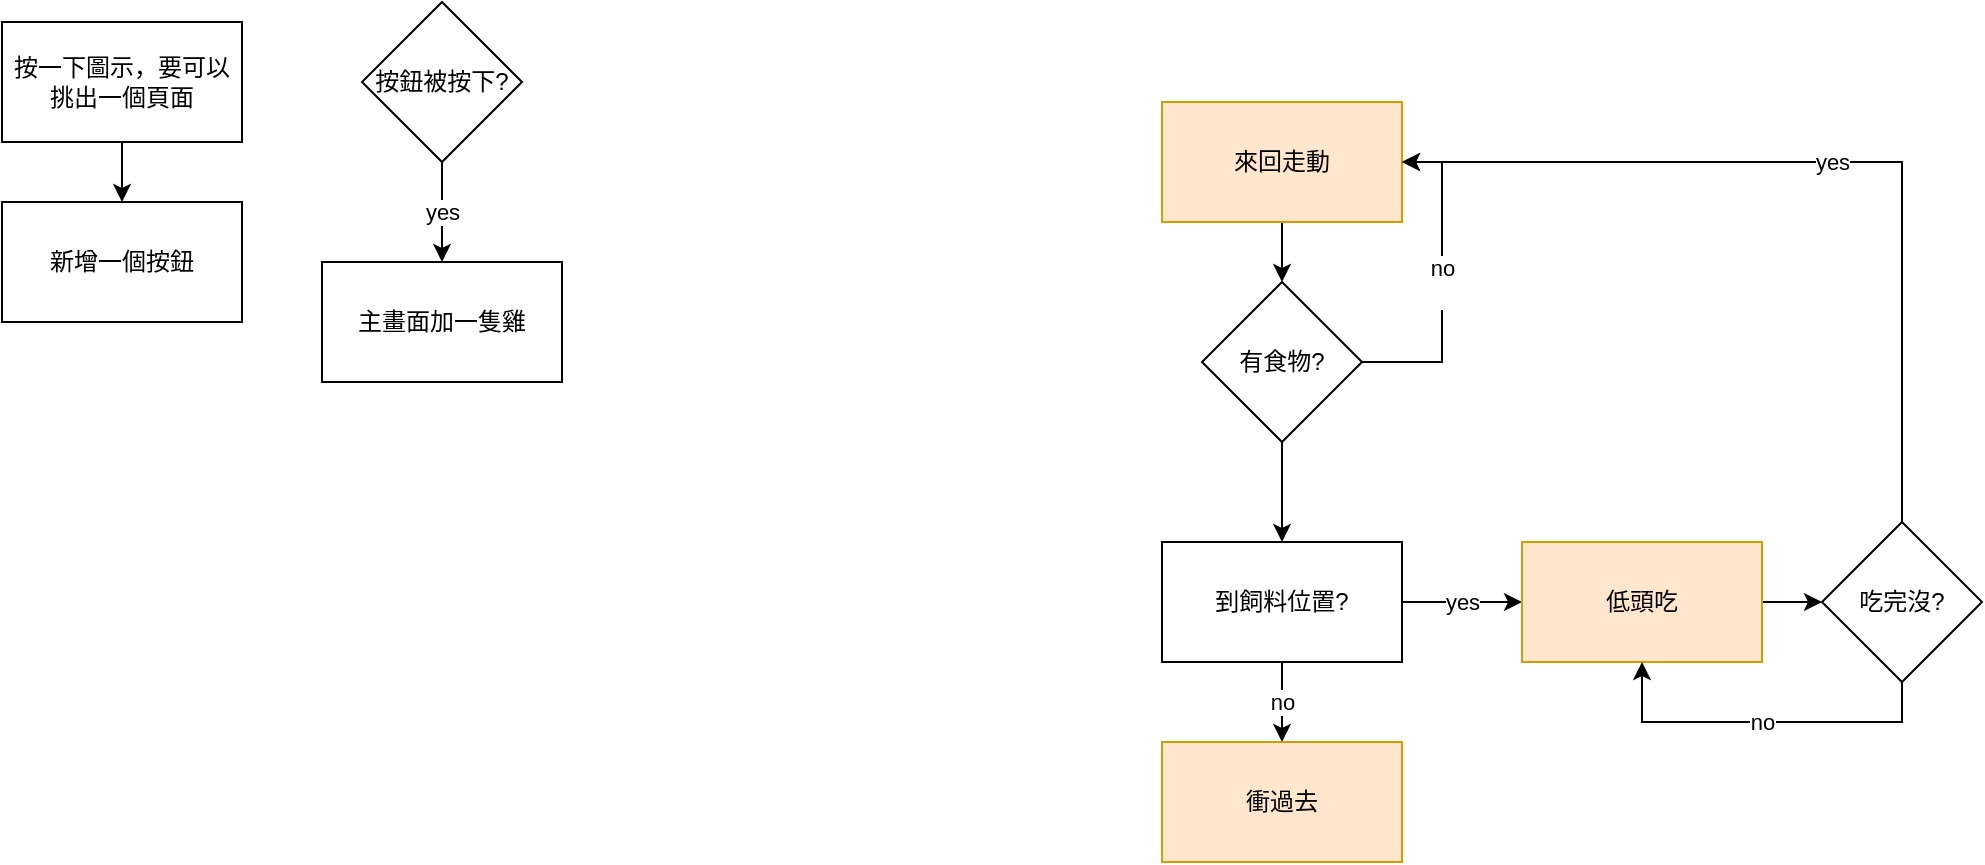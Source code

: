 <mxfile version="26.0.16">
  <diagram name="第 1 页" id="MMzPlPaTLB9zk1-8tnDQ">
    <mxGraphModel dx="1500" dy="807" grid="1" gridSize="10" guides="1" tooltips="1" connect="1" arrows="1" fold="1" page="1" pageScale="1" pageWidth="827" pageHeight="1169" math="0" shadow="0">
      <root>
        <mxCell id="0" />
        <mxCell id="1" parent="0" />
        <mxCell id="yBz3EHSZ0VFUgmX3nhkH-6" value="yes" style="edgeStyle=orthogonalEdgeStyle;rounded=0;orthogonalLoop=1;jettySize=auto;html=1;entryX=0.5;entryY=0;entryDx=0;entryDy=0;" parent="1" source="yBz3EHSZ0VFUgmX3nhkH-1" target="yBz3EHSZ0VFUgmX3nhkH-5" edge="1">
          <mxGeometry relative="1" as="geometry" />
        </mxCell>
        <mxCell id="yBz3EHSZ0VFUgmX3nhkH-1" value="按鈕被按下?" style="rhombus;whiteSpace=wrap;html=1;" parent="1" vertex="1">
          <mxGeometry x="300" y="60" width="80" height="80" as="geometry" />
        </mxCell>
        <mxCell id="yBz3EHSZ0VFUgmX3nhkH-2" value="新增一個按鈕" style="rounded=0;whiteSpace=wrap;html=1;" parent="1" vertex="1">
          <mxGeometry x="120" y="160" width="120" height="60" as="geometry" />
        </mxCell>
        <mxCell id="yBz3EHSZ0VFUgmX3nhkH-4" style="edgeStyle=orthogonalEdgeStyle;rounded=0;orthogonalLoop=1;jettySize=auto;html=1;entryX=0.5;entryY=0;entryDx=0;entryDy=0;" parent="1" source="yBz3EHSZ0VFUgmX3nhkH-3" target="yBz3EHSZ0VFUgmX3nhkH-2" edge="1">
          <mxGeometry relative="1" as="geometry" />
        </mxCell>
        <mxCell id="yBz3EHSZ0VFUgmX3nhkH-3" value="按一下圖示，要可以挑出一個頁面" style="rounded=0;whiteSpace=wrap;html=1;" parent="1" vertex="1">
          <mxGeometry x="120" y="70" width="120" height="60" as="geometry" />
        </mxCell>
        <mxCell id="yBz3EHSZ0VFUgmX3nhkH-5" value="主畫面加一隻雞" style="rounded=0;whiteSpace=wrap;html=1;" parent="1" vertex="1">
          <mxGeometry x="280" y="190" width="120" height="60" as="geometry" />
        </mxCell>
        <mxCell id="yBz3EHSZ0VFUgmX3nhkH-21" style="edgeStyle=orthogonalEdgeStyle;rounded=0;orthogonalLoop=1;jettySize=auto;html=1;entryX=0.5;entryY=0;entryDx=0;entryDy=0;" parent="1" source="yBz3EHSZ0VFUgmX3nhkH-8" target="yBz3EHSZ0VFUgmX3nhkH-9" edge="1">
          <mxGeometry relative="1" as="geometry" />
        </mxCell>
        <mxCell id="yBz3EHSZ0VFUgmX3nhkH-8" value="來回走動" style="rounded=0;whiteSpace=wrap;html=1;fillColor=#ffe6cc;strokeColor=#d79b00;" parent="1" vertex="1">
          <mxGeometry x="700" y="110" width="120" height="60" as="geometry" />
        </mxCell>
        <mxCell id="yBz3EHSZ0VFUgmX3nhkH-10" value="no&lt;div&gt;&lt;br&gt;&lt;/div&gt;" style="edgeStyle=orthogonalEdgeStyle;rounded=0;orthogonalLoop=1;jettySize=auto;html=1;entryX=1;entryY=0.5;entryDx=0;entryDy=0;" parent="1" source="yBz3EHSZ0VFUgmX3nhkH-9" target="yBz3EHSZ0VFUgmX3nhkH-8" edge="1">
          <mxGeometry relative="1" as="geometry">
            <Array as="points">
              <mxPoint x="840" y="240" />
              <mxPoint x="840" y="140" />
            </Array>
          </mxGeometry>
        </mxCell>
        <mxCell id="yBz3EHSZ0VFUgmX3nhkH-12" style="edgeStyle=orthogonalEdgeStyle;rounded=0;orthogonalLoop=1;jettySize=auto;html=1;entryX=0.5;entryY=0;entryDx=0;entryDy=0;" parent="1" source="yBz3EHSZ0VFUgmX3nhkH-9" target="yBz3EHSZ0VFUgmX3nhkH-11" edge="1">
          <mxGeometry relative="1" as="geometry" />
        </mxCell>
        <mxCell id="yBz3EHSZ0VFUgmX3nhkH-9" value="有食物?" style="rhombus;whiteSpace=wrap;html=1;" parent="1" vertex="1">
          <mxGeometry x="720" y="200" width="80" height="80" as="geometry" />
        </mxCell>
        <mxCell id="yBz3EHSZ0VFUgmX3nhkH-14" value="no" style="edgeStyle=orthogonalEdgeStyle;rounded=0;orthogonalLoop=1;jettySize=auto;html=1;entryX=0.5;entryY=0;entryDx=0;entryDy=0;" parent="1" source="yBz3EHSZ0VFUgmX3nhkH-11" target="yBz3EHSZ0VFUgmX3nhkH-13" edge="1">
          <mxGeometry relative="1" as="geometry" />
        </mxCell>
        <mxCell id="yBz3EHSZ0VFUgmX3nhkH-16" value="yes" style="edgeStyle=orthogonalEdgeStyle;rounded=0;orthogonalLoop=1;jettySize=auto;html=1;entryX=0;entryY=0.5;entryDx=0;entryDy=0;" parent="1" source="yBz3EHSZ0VFUgmX3nhkH-11" target="yBz3EHSZ0VFUgmX3nhkH-15" edge="1">
          <mxGeometry relative="1" as="geometry" />
        </mxCell>
        <mxCell id="yBz3EHSZ0VFUgmX3nhkH-11" value="到飼料位置?" style="rounded=0;whiteSpace=wrap;html=1;" parent="1" vertex="1">
          <mxGeometry x="700" y="330" width="120" height="60" as="geometry" />
        </mxCell>
        <mxCell id="yBz3EHSZ0VFUgmX3nhkH-13" value="衝過去" style="rounded=0;whiteSpace=wrap;html=1;fillColor=#ffe6cc;strokeColor=#d79b00;" parent="1" vertex="1">
          <mxGeometry x="700" y="430" width="120" height="60" as="geometry" />
        </mxCell>
        <mxCell id="yBz3EHSZ0VFUgmX3nhkH-18" style="edgeStyle=orthogonalEdgeStyle;rounded=0;orthogonalLoop=1;jettySize=auto;html=1;entryX=0;entryY=0.5;entryDx=0;entryDy=0;" parent="1" source="yBz3EHSZ0VFUgmX3nhkH-15" target="yBz3EHSZ0VFUgmX3nhkH-17" edge="1">
          <mxGeometry relative="1" as="geometry" />
        </mxCell>
        <mxCell id="yBz3EHSZ0VFUgmX3nhkH-15" value="低頭吃" style="rounded=0;whiteSpace=wrap;html=1;fillColor=#ffe6cc;strokeColor=#d79b00;" parent="1" vertex="1">
          <mxGeometry x="880" y="330" width="120" height="60" as="geometry" />
        </mxCell>
        <mxCell id="yBz3EHSZ0VFUgmX3nhkH-19" value="no" style="edgeStyle=orthogonalEdgeStyle;rounded=0;orthogonalLoop=1;jettySize=auto;html=1;entryX=0.5;entryY=1;entryDx=0;entryDy=0;" parent="1" source="yBz3EHSZ0VFUgmX3nhkH-17" target="yBz3EHSZ0VFUgmX3nhkH-15" edge="1">
          <mxGeometry relative="1" as="geometry">
            <Array as="points">
              <mxPoint x="1070" y="420" />
              <mxPoint x="940" y="420" />
            </Array>
          </mxGeometry>
        </mxCell>
        <mxCell id="yBz3EHSZ0VFUgmX3nhkH-20" value="yes" style="edgeStyle=orthogonalEdgeStyle;rounded=0;orthogonalLoop=1;jettySize=auto;html=1;entryX=1;entryY=0.5;entryDx=0;entryDy=0;" parent="1" source="yBz3EHSZ0VFUgmX3nhkH-17" target="yBz3EHSZ0VFUgmX3nhkH-8" edge="1">
          <mxGeometry relative="1" as="geometry">
            <Array as="points">
              <mxPoint x="1070" y="140" />
            </Array>
          </mxGeometry>
        </mxCell>
        <mxCell id="yBz3EHSZ0VFUgmX3nhkH-17" value="吃完沒?" style="rhombus;whiteSpace=wrap;html=1;" parent="1" vertex="1">
          <mxGeometry x="1030" y="320" width="80" height="80" as="geometry" />
        </mxCell>
      </root>
    </mxGraphModel>
  </diagram>
</mxfile>

